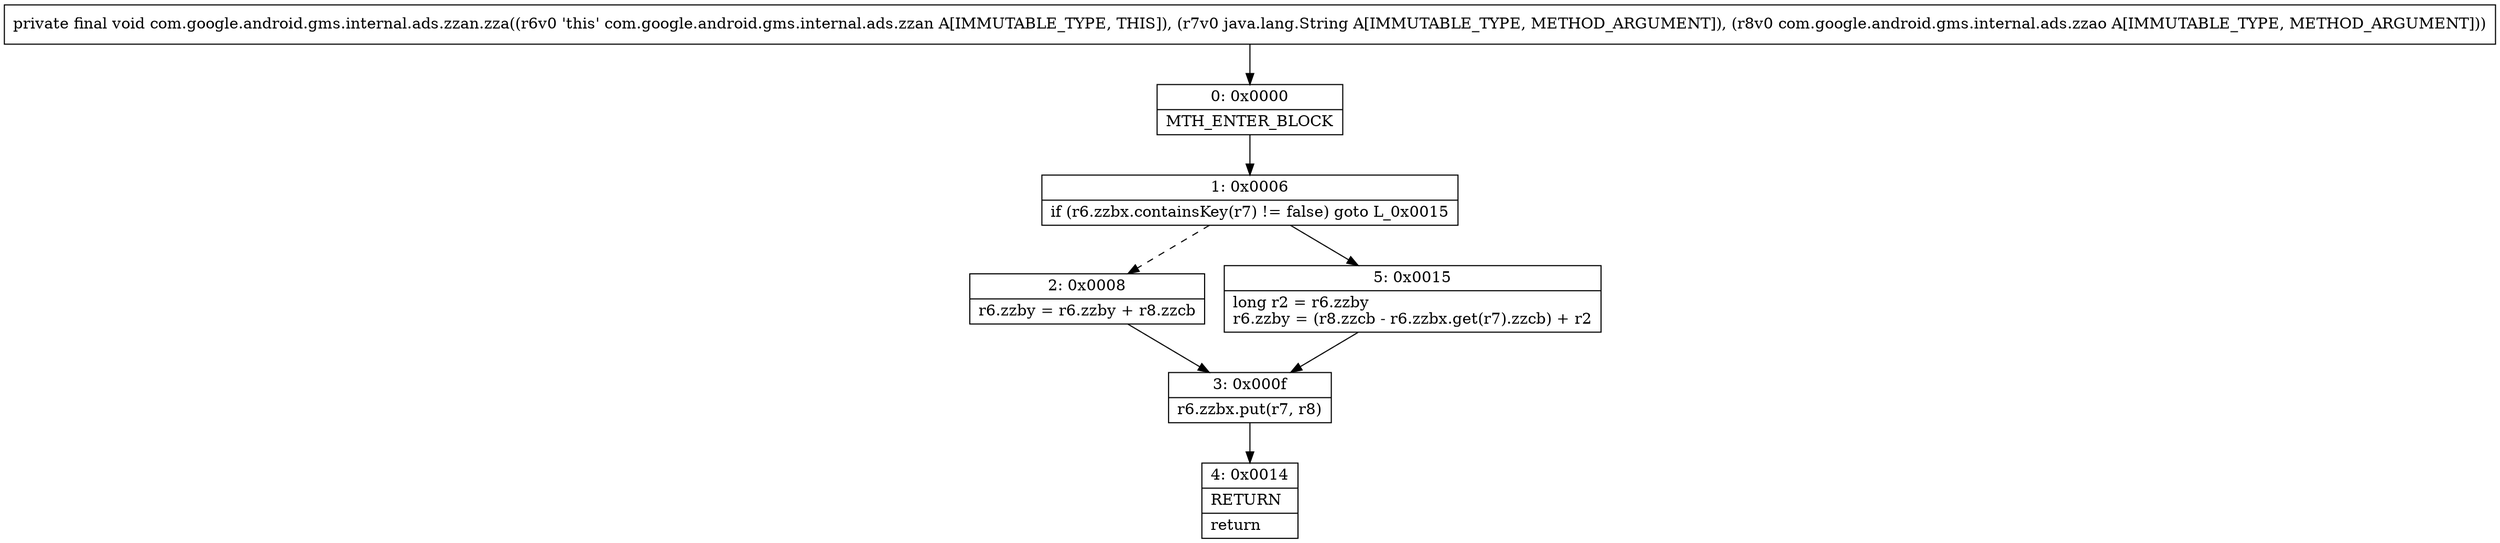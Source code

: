 digraph "CFG forcom.google.android.gms.internal.ads.zzan.zza(Ljava\/lang\/String;Lcom\/google\/android\/gms\/internal\/ads\/zzao;)V" {
Node_0 [shape=record,label="{0\:\ 0x0000|MTH_ENTER_BLOCK\l}"];
Node_1 [shape=record,label="{1\:\ 0x0006|if (r6.zzbx.containsKey(r7) != false) goto L_0x0015\l}"];
Node_2 [shape=record,label="{2\:\ 0x0008|r6.zzby = r6.zzby + r8.zzcb\l}"];
Node_3 [shape=record,label="{3\:\ 0x000f|r6.zzbx.put(r7, r8)\l}"];
Node_4 [shape=record,label="{4\:\ 0x0014|RETURN\l|return\l}"];
Node_5 [shape=record,label="{5\:\ 0x0015|long r2 = r6.zzby\lr6.zzby = (r8.zzcb \- r6.zzbx.get(r7).zzcb) + r2\l}"];
MethodNode[shape=record,label="{private final void com.google.android.gms.internal.ads.zzan.zza((r6v0 'this' com.google.android.gms.internal.ads.zzan A[IMMUTABLE_TYPE, THIS]), (r7v0 java.lang.String A[IMMUTABLE_TYPE, METHOD_ARGUMENT]), (r8v0 com.google.android.gms.internal.ads.zzao A[IMMUTABLE_TYPE, METHOD_ARGUMENT])) }"];
MethodNode -> Node_0;
Node_0 -> Node_1;
Node_1 -> Node_2[style=dashed];
Node_1 -> Node_5;
Node_2 -> Node_3;
Node_3 -> Node_4;
Node_5 -> Node_3;
}

